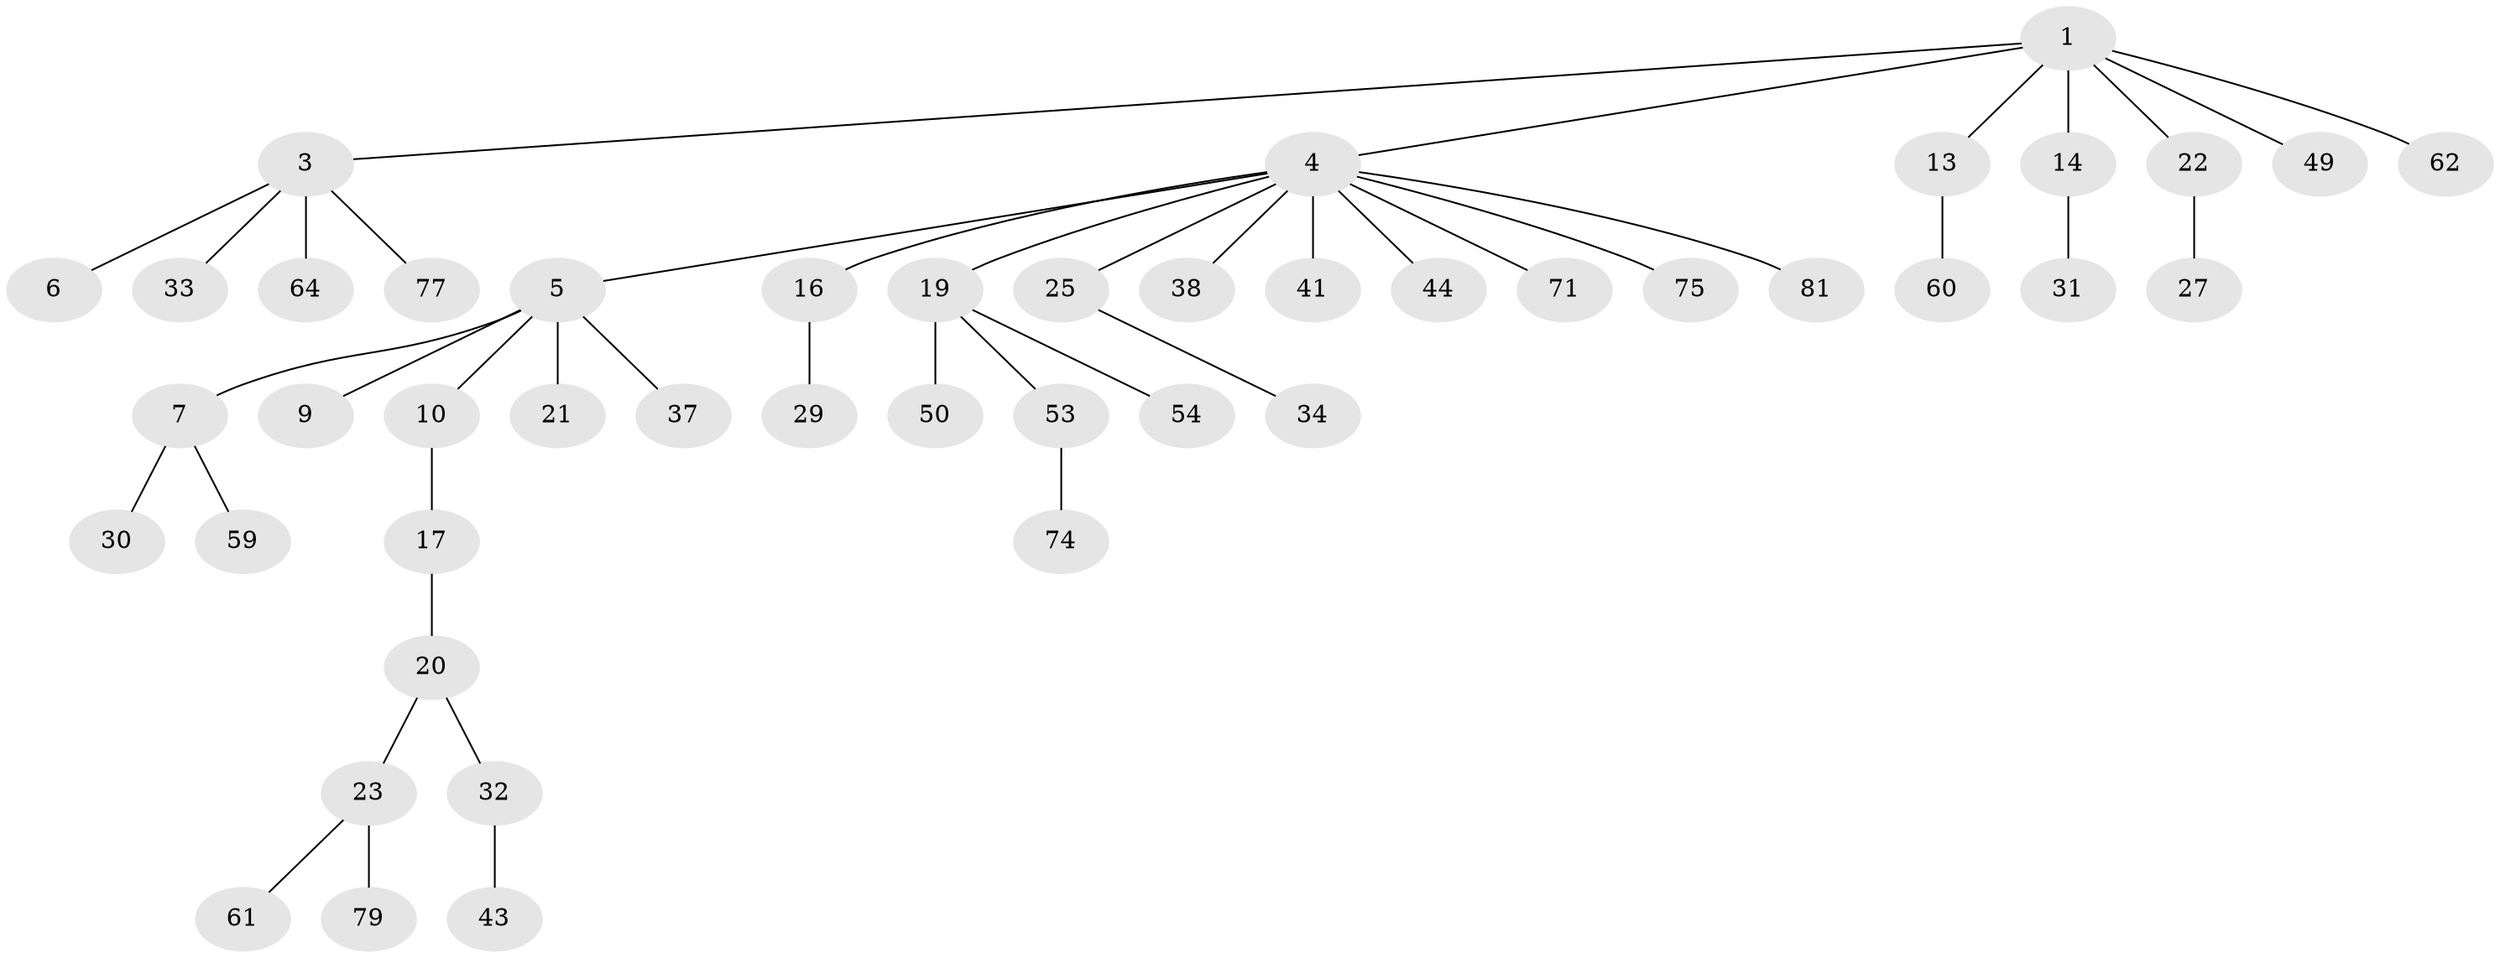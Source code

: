 // original degree distribution, {3: 0.0989010989010989, 6: 0.03296703296703297, 5: 0.03296703296703297, 7: 0.01098901098901099, 2: 0.31868131868131866, 4: 0.03296703296703297, 1: 0.4725274725274725}
// Generated by graph-tools (version 1.1) at 2025/15/03/09/25 04:15:37]
// undirected, 45 vertices, 44 edges
graph export_dot {
graph [start="1"]
  node [color=gray90,style=filled];
  1 [super="+2"];
  3;
  4 [super="+24+11+87"];
  5 [super="+8"];
  6 [super="+80"];
  7 [super="+18+12"];
  9;
  10 [super="+56"];
  13 [super="+26"];
  14 [super="+15+70"];
  16 [super="+35"];
  17;
  19 [super="+82+40+42"];
  20 [super="+45"];
  21 [super="+83+46"];
  22 [super="+52"];
  23;
  25;
  27;
  29;
  30 [super="+36"];
  31;
  32 [super="+51"];
  33;
  34;
  37;
  38;
  41 [super="+69"];
  43 [super="+48"];
  44;
  49;
  50;
  53;
  54 [super="+63"];
  59;
  60;
  61;
  62 [super="+76"];
  64 [super="+72"];
  71;
  74;
  75;
  77 [super="+91"];
  79;
  81 [super="+90"];
  1 -- 14;
  1 -- 49;
  1 -- 3;
  1 -- 4;
  1 -- 22;
  1 -- 13;
  1 -- 62;
  3 -- 6;
  3 -- 33;
  3 -- 64;
  3 -- 77;
  4 -- 5;
  4 -- 38;
  4 -- 44;
  4 -- 75;
  4 -- 71;
  4 -- 16;
  4 -- 81;
  4 -- 19;
  4 -- 41;
  4 -- 25;
  5 -- 7;
  5 -- 9;
  5 -- 10;
  5 -- 21;
  5 -- 37;
  7 -- 30;
  7 -- 59;
  10 -- 17;
  13 -- 60;
  14 -- 31;
  16 -- 29;
  17 -- 20;
  19 -- 54;
  19 -- 50;
  19 -- 53;
  20 -- 23;
  20 -- 32;
  22 -- 27;
  23 -- 61;
  23 -- 79;
  25 -- 34;
  32 -- 43;
  53 -- 74;
}
